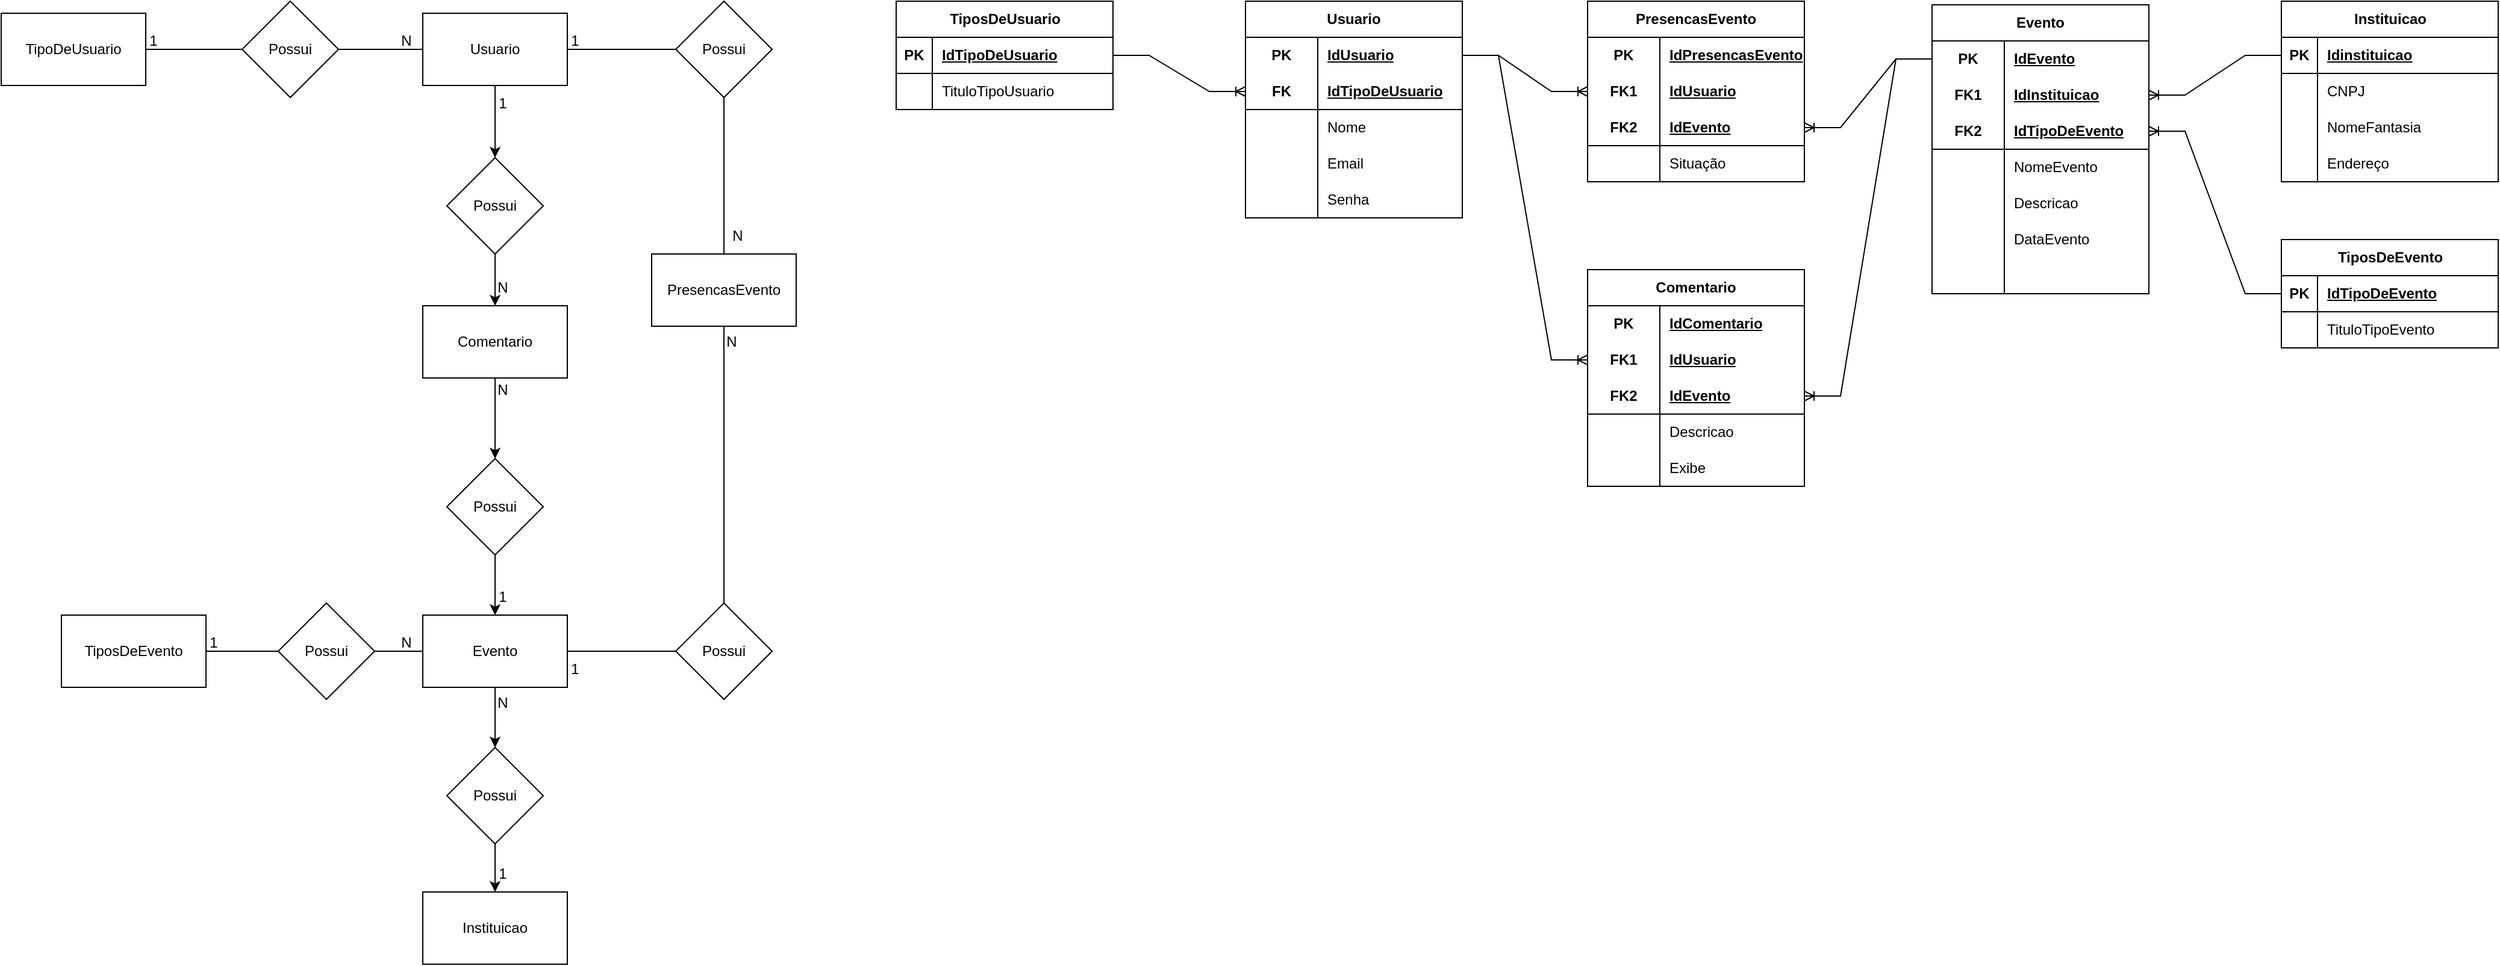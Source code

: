 <mxfile version="21.6.7" type="device">
  <diagram name="Página-1" id="HrrB1RbHPzzQ1DZtneaY">
    <mxGraphModel dx="1480" dy="820" grid="1" gridSize="10" guides="1" tooltips="1" connect="1" arrows="1" fold="1" page="1" pageScale="1" pageWidth="827" pageHeight="1169" math="0" shadow="0">
      <root>
        <mxCell id="0" />
        <mxCell id="1" parent="0" />
        <mxCell id="1F1wD3KnMQz79_No5R6l-15" style="edgeStyle=orthogonalEdgeStyle;rounded=0;orthogonalLoop=1;jettySize=auto;html=1;exitX=1;exitY=0.5;exitDx=0;exitDy=0;entryX=0;entryY=0.5;entryDx=0;entryDy=0;endArrow=none;endFill=0;" parent="1" source="1F1wD3KnMQz79_No5R6l-1" target="1F1wD3KnMQz79_No5R6l-14" edge="1">
          <mxGeometry relative="1" as="geometry" />
        </mxCell>
        <mxCell id="1F1wD3KnMQz79_No5R6l-36" style="edgeStyle=orthogonalEdgeStyle;rounded=0;orthogonalLoop=1;jettySize=auto;html=1;exitX=0.5;exitY=1;exitDx=0;exitDy=0;entryX=0.5;entryY=0;entryDx=0;entryDy=0;" parent="1" source="1F1wD3KnMQz79_No5R6l-1" target="1F1wD3KnMQz79_No5R6l-30" edge="1">
          <mxGeometry relative="1" as="geometry" />
        </mxCell>
        <mxCell id="1F1wD3KnMQz79_No5R6l-1" value="Usuario" style="rounded=0;whiteSpace=wrap;html=1;" parent="1" vertex="1">
          <mxGeometry x="434" y="40" width="120" height="60" as="geometry" />
        </mxCell>
        <mxCell id="1F1wD3KnMQz79_No5R6l-26" style="edgeStyle=orthogonalEdgeStyle;rounded=0;orthogonalLoop=1;jettySize=auto;html=1;exitX=0;exitY=0.5;exitDx=0;exitDy=0;entryX=1;entryY=0.5;entryDx=0;entryDy=0;endArrow=none;endFill=0;" parent="1" source="1F1wD3KnMQz79_No5R6l-2" target="1F1wD3KnMQz79_No5R6l-25" edge="1">
          <mxGeometry relative="1" as="geometry" />
        </mxCell>
        <mxCell id="1F1wD3KnMQz79_No5R6l-42" style="edgeStyle=orthogonalEdgeStyle;rounded=0;orthogonalLoop=1;jettySize=auto;html=1;exitX=0.5;exitY=1;exitDx=0;exitDy=0;entryX=0.5;entryY=0;entryDx=0;entryDy=0;" parent="1" source="1F1wD3KnMQz79_No5R6l-2" target="1F1wD3KnMQz79_No5R6l-41" edge="1">
          <mxGeometry relative="1" as="geometry" />
        </mxCell>
        <mxCell id="1F1wD3KnMQz79_No5R6l-2" value="Evento" style="rounded=0;whiteSpace=wrap;html=1;" parent="1" vertex="1">
          <mxGeometry x="434" y="540" width="120" height="60" as="geometry" />
        </mxCell>
        <mxCell id="1F1wD3KnMQz79_No5R6l-12" style="edgeStyle=orthogonalEdgeStyle;rounded=0;orthogonalLoop=1;jettySize=auto;html=1;exitX=1;exitY=0.5;exitDx=0;exitDy=0;entryX=0;entryY=0.5;entryDx=0;entryDy=0;endArrow=none;endFill=0;" parent="1" source="1F1wD3KnMQz79_No5R6l-3" target="1F1wD3KnMQz79_No5R6l-9" edge="1">
          <mxGeometry relative="1" as="geometry" />
        </mxCell>
        <mxCell id="1F1wD3KnMQz79_No5R6l-3" value="TipoDeUsuario" style="rounded=0;whiteSpace=wrap;html=1;" parent="1" vertex="1">
          <mxGeometry x="84" y="40" width="120" height="60" as="geometry" />
        </mxCell>
        <mxCell id="1F1wD3KnMQz79_No5R6l-4" value="TiposDeEvento" style="rounded=0;whiteSpace=wrap;html=1;" parent="1" vertex="1">
          <mxGeometry x="134" y="540" width="120" height="60" as="geometry" />
        </mxCell>
        <mxCell id="1F1wD3KnMQz79_No5R6l-20" style="edgeStyle=orthogonalEdgeStyle;rounded=0;orthogonalLoop=1;jettySize=auto;html=1;exitX=0.5;exitY=1;exitDx=0;exitDy=0;entryX=0.5;entryY=0;entryDx=0;entryDy=0;endArrow=none;endFill=0;" parent="1" source="1F1wD3KnMQz79_No5R6l-5" target="1F1wD3KnMQz79_No5R6l-19" edge="1">
          <mxGeometry relative="1" as="geometry" />
        </mxCell>
        <mxCell id="1F1wD3KnMQz79_No5R6l-5" value="PresencasEvento" style="rounded=0;whiteSpace=wrap;html=1;" parent="1" vertex="1">
          <mxGeometry x="624" y="240" width="120" height="60" as="geometry" />
        </mxCell>
        <mxCell id="1F1wD3KnMQz79_No5R6l-32" style="edgeStyle=orthogonalEdgeStyle;rounded=0;orthogonalLoop=1;jettySize=auto;html=1;exitX=0.5;exitY=1;exitDx=0;exitDy=0;entryX=0.5;entryY=0;entryDx=0;entryDy=0;" parent="1" source="1F1wD3KnMQz79_No5R6l-6" target="1F1wD3KnMQz79_No5R6l-31" edge="1">
          <mxGeometry relative="1" as="geometry" />
        </mxCell>
        <mxCell id="1F1wD3KnMQz79_No5R6l-6" value="Comentario" style="rounded=0;whiteSpace=wrap;html=1;" parent="1" vertex="1">
          <mxGeometry x="434" y="283" width="120" height="60" as="geometry" />
        </mxCell>
        <mxCell id="1F1wD3KnMQz79_No5R6l-8" value="Instituicao" style="rounded=0;whiteSpace=wrap;html=1;" parent="1" vertex="1">
          <mxGeometry x="434" y="770" width="120" height="60" as="geometry" />
        </mxCell>
        <mxCell id="1F1wD3KnMQz79_No5R6l-13" style="edgeStyle=orthogonalEdgeStyle;rounded=0;orthogonalLoop=1;jettySize=auto;html=1;exitX=1;exitY=0.5;exitDx=0;exitDy=0;entryX=0;entryY=0.5;entryDx=0;entryDy=0;endArrow=none;endFill=0;" parent="1" source="1F1wD3KnMQz79_No5R6l-9" target="1F1wD3KnMQz79_No5R6l-1" edge="1">
          <mxGeometry relative="1" as="geometry" />
        </mxCell>
        <mxCell id="1F1wD3KnMQz79_No5R6l-9" value="Possui" style="rhombus;whiteSpace=wrap;html=1;" parent="1" vertex="1">
          <mxGeometry x="284" y="30" width="80" height="80" as="geometry" />
        </mxCell>
        <mxCell id="1F1wD3KnMQz79_No5R6l-18" style="edgeStyle=orthogonalEdgeStyle;rounded=0;orthogonalLoop=1;jettySize=auto;html=1;exitX=0.5;exitY=1;exitDx=0;exitDy=0;entryX=0.5;entryY=0;entryDx=0;entryDy=0;endArrow=none;endFill=0;" parent="1" source="1F1wD3KnMQz79_No5R6l-14" target="1F1wD3KnMQz79_No5R6l-5" edge="1">
          <mxGeometry relative="1" as="geometry" />
        </mxCell>
        <mxCell id="1F1wD3KnMQz79_No5R6l-14" value="Possui" style="rhombus;whiteSpace=wrap;html=1;" parent="1" vertex="1">
          <mxGeometry x="644" y="30" width="80" height="80" as="geometry" />
        </mxCell>
        <mxCell id="1F1wD3KnMQz79_No5R6l-21" style="edgeStyle=orthogonalEdgeStyle;rounded=0;orthogonalLoop=1;jettySize=auto;html=1;exitX=0;exitY=0.5;exitDx=0;exitDy=0;entryX=1;entryY=0.5;entryDx=0;entryDy=0;endArrow=none;endFill=0;" parent="1" source="1F1wD3KnMQz79_No5R6l-19" target="1F1wD3KnMQz79_No5R6l-2" edge="1">
          <mxGeometry relative="1" as="geometry" />
        </mxCell>
        <mxCell id="1F1wD3KnMQz79_No5R6l-19" value="Possui" style="rhombus;whiteSpace=wrap;html=1;" parent="1" vertex="1">
          <mxGeometry x="644" y="530" width="80" height="80" as="geometry" />
        </mxCell>
        <mxCell id="1F1wD3KnMQz79_No5R6l-27" style="edgeStyle=orthogonalEdgeStyle;rounded=0;orthogonalLoop=1;jettySize=auto;html=1;exitX=0;exitY=0.5;exitDx=0;exitDy=0;entryX=1;entryY=0.5;entryDx=0;entryDy=0;endArrow=none;endFill=0;" parent="1" source="1F1wD3KnMQz79_No5R6l-25" target="1F1wD3KnMQz79_No5R6l-4" edge="1">
          <mxGeometry relative="1" as="geometry" />
        </mxCell>
        <mxCell id="1F1wD3KnMQz79_No5R6l-25" value="Possui" style="rhombus;whiteSpace=wrap;html=1;" parent="1" vertex="1">
          <mxGeometry x="314" y="530" width="80" height="80" as="geometry" />
        </mxCell>
        <mxCell id="1F1wD3KnMQz79_No5R6l-34" style="edgeStyle=orthogonalEdgeStyle;rounded=0;orthogonalLoop=1;jettySize=auto;html=1;exitX=0.5;exitY=1;exitDx=0;exitDy=0;entryX=0.5;entryY=0;entryDx=0;entryDy=0;" parent="1" source="1F1wD3KnMQz79_No5R6l-30" target="1F1wD3KnMQz79_No5R6l-6" edge="1">
          <mxGeometry relative="1" as="geometry" />
        </mxCell>
        <mxCell id="1F1wD3KnMQz79_No5R6l-30" value="Possui" style="rhombus;whiteSpace=wrap;html=1;" parent="1" vertex="1">
          <mxGeometry x="454" y="160" width="80" height="80" as="geometry" />
        </mxCell>
        <mxCell id="1F1wD3KnMQz79_No5R6l-33" style="edgeStyle=orthogonalEdgeStyle;rounded=0;orthogonalLoop=1;jettySize=auto;html=1;exitX=0.5;exitY=1;exitDx=0;exitDy=0;entryX=0.5;entryY=0;entryDx=0;entryDy=0;" parent="1" source="1F1wD3KnMQz79_No5R6l-31" target="1F1wD3KnMQz79_No5R6l-2" edge="1">
          <mxGeometry relative="1" as="geometry" />
        </mxCell>
        <mxCell id="1F1wD3KnMQz79_No5R6l-31" value="Possui" style="rhombus;whiteSpace=wrap;html=1;" parent="1" vertex="1">
          <mxGeometry x="454" y="410" width="80" height="80" as="geometry" />
        </mxCell>
        <mxCell id="1F1wD3KnMQz79_No5R6l-37" value="N" style="text;html=1;align=center;verticalAlign=middle;resizable=0;points=[];autosize=1;strokeColor=none;fillColor=none;" parent="1" vertex="1">
          <mxGeometry x="405" y="48" width="30" height="30" as="geometry" />
        </mxCell>
        <mxCell id="1F1wD3KnMQz79_No5R6l-38" value="1" style="text;html=1;align=center;verticalAlign=middle;resizable=0;points=[];autosize=1;strokeColor=none;fillColor=none;" parent="1" vertex="1">
          <mxGeometry x="195" y="48" width="30" height="30" as="geometry" />
        </mxCell>
        <mxCell id="1F1wD3KnMQz79_No5R6l-39" value="1" style="text;html=1;align=center;verticalAlign=middle;resizable=0;points=[];autosize=1;strokeColor=none;fillColor=none;" parent="1" vertex="1">
          <mxGeometry x="545" y="48" width="30" height="30" as="geometry" />
        </mxCell>
        <mxCell id="1F1wD3KnMQz79_No5R6l-40" value="N" style="text;html=1;align=center;verticalAlign=middle;resizable=0;points=[];autosize=1;strokeColor=none;fillColor=none;" parent="1" vertex="1">
          <mxGeometry x="680" y="210" width="30" height="30" as="geometry" />
        </mxCell>
        <mxCell id="1F1wD3KnMQz79_No5R6l-43" style="edgeStyle=orthogonalEdgeStyle;rounded=0;orthogonalLoop=1;jettySize=auto;html=1;exitX=0.5;exitY=1;exitDx=0;exitDy=0;entryX=0.5;entryY=0;entryDx=0;entryDy=0;" parent="1" source="1F1wD3KnMQz79_No5R6l-41" target="1F1wD3KnMQz79_No5R6l-8" edge="1">
          <mxGeometry relative="1" as="geometry" />
        </mxCell>
        <mxCell id="1F1wD3KnMQz79_No5R6l-41" value="Possui" style="rhombus;whiteSpace=wrap;html=1;" parent="1" vertex="1">
          <mxGeometry x="454" y="650" width="80" height="80" as="geometry" />
        </mxCell>
        <mxCell id="1F1wD3KnMQz79_No5R6l-45" value="1" style="text;html=1;align=center;verticalAlign=middle;resizable=0;points=[];autosize=1;strokeColor=none;fillColor=none;" parent="1" vertex="1">
          <mxGeometry x="545" y="570" width="30" height="30" as="geometry" />
        </mxCell>
        <mxCell id="1F1wD3KnMQz79_No5R6l-46" value="N" style="text;html=1;align=center;verticalAlign=middle;resizable=0;points=[];autosize=1;strokeColor=none;fillColor=none;" parent="1" vertex="1">
          <mxGeometry x="675" y="298" width="30" height="30" as="geometry" />
        </mxCell>
        <mxCell id="1F1wD3KnMQz79_No5R6l-47" value="1" style="text;html=1;align=center;verticalAlign=middle;resizable=0;points=[];autosize=1;strokeColor=none;fillColor=none;" parent="1" vertex="1">
          <mxGeometry x="485" y="100" width="30" height="30" as="geometry" />
        </mxCell>
        <mxCell id="1F1wD3KnMQz79_No5R6l-48" value="N" style="text;html=1;align=center;verticalAlign=middle;resizable=0;points=[];autosize=1;strokeColor=none;fillColor=none;" parent="1" vertex="1">
          <mxGeometry x="485" y="253" width="30" height="30" as="geometry" />
        </mxCell>
        <mxCell id="1F1wD3KnMQz79_No5R6l-49" value="N" style="text;html=1;align=center;verticalAlign=middle;resizable=0;points=[];autosize=1;strokeColor=none;fillColor=none;" parent="1" vertex="1">
          <mxGeometry x="485" y="338" width="30" height="30" as="geometry" />
        </mxCell>
        <mxCell id="1F1wD3KnMQz79_No5R6l-50" value="1" style="text;html=1;align=center;verticalAlign=middle;resizable=0;points=[];autosize=1;strokeColor=none;fillColor=none;" parent="1" vertex="1">
          <mxGeometry x="485" y="510" width="30" height="30" as="geometry" />
        </mxCell>
        <mxCell id="1F1wD3KnMQz79_No5R6l-51" value="N" style="text;html=1;align=center;verticalAlign=middle;resizable=0;points=[];autosize=1;strokeColor=none;fillColor=none;" parent="1" vertex="1">
          <mxGeometry x="405" y="548" width="30" height="30" as="geometry" />
        </mxCell>
        <mxCell id="1F1wD3KnMQz79_No5R6l-52" value="1" style="text;html=1;align=center;verticalAlign=middle;resizable=0;points=[];autosize=1;strokeColor=none;fillColor=none;" parent="1" vertex="1">
          <mxGeometry x="245" y="548" width="30" height="30" as="geometry" />
        </mxCell>
        <mxCell id="1F1wD3KnMQz79_No5R6l-53" value="N" style="text;html=1;align=center;verticalAlign=middle;resizable=0;points=[];autosize=1;strokeColor=none;fillColor=none;" parent="1" vertex="1">
          <mxGeometry x="485" y="598" width="30" height="30" as="geometry" />
        </mxCell>
        <mxCell id="1F1wD3KnMQz79_No5R6l-54" value="1" style="text;html=1;align=center;verticalAlign=middle;resizable=0;points=[];autosize=1;strokeColor=none;fillColor=none;" parent="1" vertex="1">
          <mxGeometry x="485" y="740" width="30" height="30" as="geometry" />
        </mxCell>
        <mxCell id="1F1wD3KnMQz79_No5R6l-55" value="TiposDeUsuario" style="shape=table;startSize=30;container=1;collapsible=1;childLayout=tableLayout;fixedRows=1;rowLines=0;fontStyle=1;align=center;resizeLast=1;html=1;" parent="1" vertex="1">
          <mxGeometry x="827" y="30" width="180" height="90" as="geometry">
            <mxRectangle x="900" y="40" width="130" height="30" as="alternateBounds" />
          </mxGeometry>
        </mxCell>
        <mxCell id="1F1wD3KnMQz79_No5R6l-56" value="" style="shape=tableRow;horizontal=0;startSize=0;swimlaneHead=0;swimlaneBody=0;fillColor=none;collapsible=0;dropTarget=0;points=[[0,0.5],[1,0.5]];portConstraint=eastwest;top=0;left=0;right=0;bottom=1;" parent="1F1wD3KnMQz79_No5R6l-55" vertex="1">
          <mxGeometry y="30" width="180" height="30" as="geometry" />
        </mxCell>
        <mxCell id="1F1wD3KnMQz79_No5R6l-57" value="PK" style="shape=partialRectangle;connectable=0;fillColor=none;top=0;left=0;bottom=0;right=0;fontStyle=1;overflow=hidden;whiteSpace=wrap;html=1;" parent="1F1wD3KnMQz79_No5R6l-56" vertex="1">
          <mxGeometry width="30" height="30" as="geometry">
            <mxRectangle width="30" height="30" as="alternateBounds" />
          </mxGeometry>
        </mxCell>
        <mxCell id="1F1wD3KnMQz79_No5R6l-58" value="IdTipoDeUsuario" style="shape=partialRectangle;connectable=0;fillColor=none;top=0;left=0;bottom=0;right=0;align=left;spacingLeft=6;fontStyle=5;overflow=hidden;whiteSpace=wrap;html=1;" parent="1F1wD3KnMQz79_No5R6l-56" vertex="1">
          <mxGeometry x="30" width="150" height="30" as="geometry">
            <mxRectangle width="150" height="30" as="alternateBounds" />
          </mxGeometry>
        </mxCell>
        <mxCell id="1F1wD3KnMQz79_No5R6l-59" value="" style="shape=tableRow;horizontal=0;startSize=0;swimlaneHead=0;swimlaneBody=0;fillColor=none;collapsible=0;dropTarget=0;points=[[0,0.5],[1,0.5]];portConstraint=eastwest;top=0;left=0;right=0;bottom=0;" parent="1F1wD3KnMQz79_No5R6l-55" vertex="1">
          <mxGeometry y="60" width="180" height="30" as="geometry" />
        </mxCell>
        <mxCell id="1F1wD3KnMQz79_No5R6l-60" value="" style="shape=partialRectangle;connectable=0;fillColor=none;top=0;left=0;bottom=0;right=0;editable=1;overflow=hidden;whiteSpace=wrap;html=1;" parent="1F1wD3KnMQz79_No5R6l-59" vertex="1">
          <mxGeometry width="30" height="30" as="geometry">
            <mxRectangle width="30" height="30" as="alternateBounds" />
          </mxGeometry>
        </mxCell>
        <mxCell id="1F1wD3KnMQz79_No5R6l-61" value="TituloTipoUsuario" style="shape=partialRectangle;connectable=0;fillColor=none;top=0;left=0;bottom=0;right=0;align=left;spacingLeft=6;overflow=hidden;whiteSpace=wrap;html=1;" parent="1F1wD3KnMQz79_No5R6l-59" vertex="1">
          <mxGeometry x="30" width="150" height="30" as="geometry">
            <mxRectangle width="150" height="30" as="alternateBounds" />
          </mxGeometry>
        </mxCell>
        <mxCell id="1F1wD3KnMQz79_No5R6l-68" value="TiposDeEvento" style="shape=table;startSize=30;container=1;collapsible=1;childLayout=tableLayout;fixedRows=1;rowLines=0;fontStyle=1;align=center;resizeLast=1;html=1;" parent="1" vertex="1">
          <mxGeometry x="1977" y="228" width="180" height="90" as="geometry" />
        </mxCell>
        <mxCell id="1F1wD3KnMQz79_No5R6l-69" value="" style="shape=tableRow;horizontal=0;startSize=0;swimlaneHead=0;swimlaneBody=0;fillColor=none;collapsible=0;dropTarget=0;points=[[0,0.5],[1,0.5]];portConstraint=eastwest;top=0;left=0;right=0;bottom=1;" parent="1F1wD3KnMQz79_No5R6l-68" vertex="1">
          <mxGeometry y="30" width="180" height="30" as="geometry" />
        </mxCell>
        <mxCell id="1F1wD3KnMQz79_No5R6l-70" value="PK" style="shape=partialRectangle;connectable=0;fillColor=none;top=0;left=0;bottom=0;right=0;fontStyle=1;overflow=hidden;whiteSpace=wrap;html=1;" parent="1F1wD3KnMQz79_No5R6l-69" vertex="1">
          <mxGeometry width="30" height="30" as="geometry">
            <mxRectangle width="30" height="30" as="alternateBounds" />
          </mxGeometry>
        </mxCell>
        <mxCell id="1F1wD3KnMQz79_No5R6l-71" value="IdTipoDeEvento" style="shape=partialRectangle;connectable=0;fillColor=none;top=0;left=0;bottom=0;right=0;align=left;spacingLeft=6;fontStyle=5;overflow=hidden;whiteSpace=wrap;html=1;" parent="1F1wD3KnMQz79_No5R6l-69" vertex="1">
          <mxGeometry x="30" width="150" height="30" as="geometry">
            <mxRectangle width="150" height="30" as="alternateBounds" />
          </mxGeometry>
        </mxCell>
        <mxCell id="1F1wD3KnMQz79_No5R6l-72" value="" style="shape=tableRow;horizontal=0;startSize=0;swimlaneHead=0;swimlaneBody=0;fillColor=none;collapsible=0;dropTarget=0;points=[[0,0.5],[1,0.5]];portConstraint=eastwest;top=0;left=0;right=0;bottom=0;" parent="1F1wD3KnMQz79_No5R6l-68" vertex="1">
          <mxGeometry y="60" width="180" height="30" as="geometry" />
        </mxCell>
        <mxCell id="1F1wD3KnMQz79_No5R6l-73" value="" style="shape=partialRectangle;connectable=0;fillColor=none;top=0;left=0;bottom=0;right=0;editable=1;overflow=hidden;whiteSpace=wrap;html=1;" parent="1F1wD3KnMQz79_No5R6l-72" vertex="1">
          <mxGeometry width="30" height="30" as="geometry">
            <mxRectangle width="30" height="30" as="alternateBounds" />
          </mxGeometry>
        </mxCell>
        <mxCell id="1F1wD3KnMQz79_No5R6l-74" value="TituloTipoEvento" style="shape=partialRectangle;connectable=0;fillColor=none;top=0;left=0;bottom=0;right=0;align=left;spacingLeft=6;overflow=hidden;whiteSpace=wrap;html=1;" parent="1F1wD3KnMQz79_No5R6l-72" vertex="1">
          <mxGeometry x="30" width="150" height="30" as="geometry">
            <mxRectangle width="150" height="30" as="alternateBounds" />
          </mxGeometry>
        </mxCell>
        <mxCell id="1F1wD3KnMQz79_No5R6l-82" value="Instituicao" style="shape=table;startSize=30;container=1;collapsible=1;childLayout=tableLayout;fixedRows=1;rowLines=0;fontStyle=1;align=center;resizeLast=1;html=1;" parent="1" vertex="1">
          <mxGeometry x="1977" y="30" width="180" height="150" as="geometry">
            <mxRectangle x="900" y="320" width="100" height="30" as="alternateBounds" />
          </mxGeometry>
        </mxCell>
        <mxCell id="1F1wD3KnMQz79_No5R6l-83" value="" style="shape=tableRow;horizontal=0;startSize=0;swimlaneHead=0;swimlaneBody=0;fillColor=none;collapsible=0;dropTarget=0;points=[[0,0.5],[1,0.5]];portConstraint=eastwest;top=0;left=0;right=0;bottom=1;" parent="1F1wD3KnMQz79_No5R6l-82" vertex="1">
          <mxGeometry y="30" width="180" height="30" as="geometry" />
        </mxCell>
        <mxCell id="1F1wD3KnMQz79_No5R6l-84" value="PK" style="shape=partialRectangle;connectable=0;fillColor=none;top=0;left=0;bottom=0;right=0;fontStyle=1;overflow=hidden;whiteSpace=wrap;html=1;" parent="1F1wD3KnMQz79_No5R6l-83" vertex="1">
          <mxGeometry width="30" height="30" as="geometry">
            <mxRectangle width="30" height="30" as="alternateBounds" />
          </mxGeometry>
        </mxCell>
        <mxCell id="1F1wD3KnMQz79_No5R6l-85" value="Idinstituicao" style="shape=partialRectangle;connectable=0;fillColor=none;top=0;left=0;bottom=0;right=0;align=left;spacingLeft=6;fontStyle=5;overflow=hidden;whiteSpace=wrap;html=1;" parent="1F1wD3KnMQz79_No5R6l-83" vertex="1">
          <mxGeometry x="30" width="150" height="30" as="geometry">
            <mxRectangle width="150" height="30" as="alternateBounds" />
          </mxGeometry>
        </mxCell>
        <mxCell id="1F1wD3KnMQz79_No5R6l-86" value="" style="shape=tableRow;horizontal=0;startSize=0;swimlaneHead=0;swimlaneBody=0;fillColor=none;collapsible=0;dropTarget=0;points=[[0,0.5],[1,0.5]];portConstraint=eastwest;top=0;left=0;right=0;bottom=0;" parent="1F1wD3KnMQz79_No5R6l-82" vertex="1">
          <mxGeometry y="60" width="180" height="30" as="geometry" />
        </mxCell>
        <mxCell id="1F1wD3KnMQz79_No5R6l-87" value="" style="shape=partialRectangle;connectable=0;fillColor=none;top=0;left=0;bottom=0;right=0;editable=1;overflow=hidden;whiteSpace=wrap;html=1;" parent="1F1wD3KnMQz79_No5R6l-86" vertex="1">
          <mxGeometry width="30" height="30" as="geometry">
            <mxRectangle width="30" height="30" as="alternateBounds" />
          </mxGeometry>
        </mxCell>
        <mxCell id="1F1wD3KnMQz79_No5R6l-88" value="CNPJ" style="shape=partialRectangle;connectable=0;fillColor=none;top=0;left=0;bottom=0;right=0;align=left;spacingLeft=6;overflow=hidden;whiteSpace=wrap;html=1;" parent="1F1wD3KnMQz79_No5R6l-86" vertex="1">
          <mxGeometry x="30" width="150" height="30" as="geometry">
            <mxRectangle width="150" height="30" as="alternateBounds" />
          </mxGeometry>
        </mxCell>
        <mxCell id="1F1wD3KnMQz79_No5R6l-95" style="shape=tableRow;horizontal=0;startSize=0;swimlaneHead=0;swimlaneBody=0;fillColor=none;collapsible=0;dropTarget=0;points=[[0,0.5],[1,0.5]];portConstraint=eastwest;top=0;left=0;right=0;bottom=0;" parent="1F1wD3KnMQz79_No5R6l-82" vertex="1">
          <mxGeometry y="90" width="180" height="30" as="geometry" />
        </mxCell>
        <mxCell id="1F1wD3KnMQz79_No5R6l-96" style="shape=partialRectangle;connectable=0;fillColor=none;top=0;left=0;bottom=0;right=0;editable=1;overflow=hidden;whiteSpace=wrap;html=1;" parent="1F1wD3KnMQz79_No5R6l-95" vertex="1">
          <mxGeometry width="30" height="30" as="geometry">
            <mxRectangle width="30" height="30" as="alternateBounds" />
          </mxGeometry>
        </mxCell>
        <mxCell id="1F1wD3KnMQz79_No5R6l-97" value="NomeFantasia" style="shape=partialRectangle;connectable=0;fillColor=none;top=0;left=0;bottom=0;right=0;align=left;spacingLeft=6;overflow=hidden;whiteSpace=wrap;html=1;" parent="1F1wD3KnMQz79_No5R6l-95" vertex="1">
          <mxGeometry x="30" width="150" height="30" as="geometry">
            <mxRectangle width="150" height="30" as="alternateBounds" />
          </mxGeometry>
        </mxCell>
        <mxCell id="1F1wD3KnMQz79_No5R6l-92" style="shape=tableRow;horizontal=0;startSize=0;swimlaneHead=0;swimlaneBody=0;fillColor=none;collapsible=0;dropTarget=0;points=[[0,0.5],[1,0.5]];portConstraint=eastwest;top=0;left=0;right=0;bottom=0;" parent="1F1wD3KnMQz79_No5R6l-82" vertex="1">
          <mxGeometry y="120" width="180" height="30" as="geometry" />
        </mxCell>
        <mxCell id="1F1wD3KnMQz79_No5R6l-93" style="shape=partialRectangle;connectable=0;fillColor=none;top=0;left=0;bottom=0;right=0;editable=1;overflow=hidden;whiteSpace=wrap;html=1;" parent="1F1wD3KnMQz79_No5R6l-92" vertex="1">
          <mxGeometry width="30" height="30" as="geometry">
            <mxRectangle width="30" height="30" as="alternateBounds" />
          </mxGeometry>
        </mxCell>
        <mxCell id="1F1wD3KnMQz79_No5R6l-94" value="Endereço" style="shape=partialRectangle;connectable=0;fillColor=none;top=0;left=0;bottom=0;right=0;align=left;spacingLeft=6;overflow=hidden;whiteSpace=wrap;html=1;" parent="1F1wD3KnMQz79_No5R6l-92" vertex="1">
          <mxGeometry x="30" width="150" height="30" as="geometry">
            <mxRectangle width="150" height="30" as="alternateBounds" />
          </mxGeometry>
        </mxCell>
        <mxCell id="1F1wD3KnMQz79_No5R6l-98" value="Usuario" style="shape=table;startSize=30;container=1;collapsible=1;childLayout=tableLayout;fixedRows=1;rowLines=0;fontStyle=1;align=center;resizeLast=1;html=1;whiteSpace=wrap;" parent="1" vertex="1">
          <mxGeometry x="1117" y="30" width="180" height="180" as="geometry">
            <mxRectangle x="1200" y="40" width="90" height="30" as="alternateBounds" />
          </mxGeometry>
        </mxCell>
        <mxCell id="1F1wD3KnMQz79_No5R6l-99" value="" style="shape=tableRow;horizontal=0;startSize=0;swimlaneHead=0;swimlaneBody=0;fillColor=none;collapsible=0;dropTarget=0;points=[[0,0.5],[1,0.5]];portConstraint=eastwest;top=0;left=0;right=0;bottom=0;html=1;" parent="1F1wD3KnMQz79_No5R6l-98" vertex="1">
          <mxGeometry y="30" width="180" height="30" as="geometry" />
        </mxCell>
        <mxCell id="1F1wD3KnMQz79_No5R6l-100" value="PK" style="shape=partialRectangle;connectable=0;fillColor=none;top=0;left=0;bottom=0;right=0;fontStyle=1;overflow=hidden;html=1;whiteSpace=wrap;" parent="1F1wD3KnMQz79_No5R6l-99" vertex="1">
          <mxGeometry width="60" height="30" as="geometry">
            <mxRectangle width="60" height="30" as="alternateBounds" />
          </mxGeometry>
        </mxCell>
        <mxCell id="1F1wD3KnMQz79_No5R6l-101" value="IdUsuario" style="shape=partialRectangle;connectable=0;fillColor=none;top=0;left=0;bottom=0;right=0;align=left;spacingLeft=6;fontStyle=5;overflow=hidden;html=1;whiteSpace=wrap;" parent="1F1wD3KnMQz79_No5R6l-99" vertex="1">
          <mxGeometry x="60" width="120" height="30" as="geometry">
            <mxRectangle width="120" height="30" as="alternateBounds" />
          </mxGeometry>
        </mxCell>
        <mxCell id="1F1wD3KnMQz79_No5R6l-102" value="" style="shape=tableRow;horizontal=0;startSize=0;swimlaneHead=0;swimlaneBody=0;fillColor=none;collapsible=0;dropTarget=0;points=[[0,0.5],[1,0.5]];portConstraint=eastwest;top=0;left=0;right=0;bottom=1;html=1;" parent="1F1wD3KnMQz79_No5R6l-98" vertex="1">
          <mxGeometry y="60" width="180" height="30" as="geometry" />
        </mxCell>
        <mxCell id="1F1wD3KnMQz79_No5R6l-103" value="FK" style="shape=partialRectangle;connectable=0;fillColor=none;top=0;left=0;bottom=0;right=0;fontStyle=1;overflow=hidden;html=1;whiteSpace=wrap;" parent="1F1wD3KnMQz79_No5R6l-102" vertex="1">
          <mxGeometry width="60" height="30" as="geometry">
            <mxRectangle width="60" height="30" as="alternateBounds" />
          </mxGeometry>
        </mxCell>
        <mxCell id="1F1wD3KnMQz79_No5R6l-104" value="IdTipoDeUsuario" style="shape=partialRectangle;connectable=0;fillColor=none;top=0;left=0;bottom=0;right=0;align=left;spacingLeft=6;fontStyle=5;overflow=hidden;html=1;whiteSpace=wrap;" parent="1F1wD3KnMQz79_No5R6l-102" vertex="1">
          <mxGeometry x="60" width="120" height="30" as="geometry">
            <mxRectangle width="120" height="30" as="alternateBounds" />
          </mxGeometry>
        </mxCell>
        <mxCell id="1F1wD3KnMQz79_No5R6l-105" value="" style="shape=tableRow;horizontal=0;startSize=0;swimlaneHead=0;swimlaneBody=0;fillColor=none;collapsible=0;dropTarget=0;points=[[0,0.5],[1,0.5]];portConstraint=eastwest;top=0;left=0;right=0;bottom=0;html=1;" parent="1F1wD3KnMQz79_No5R6l-98" vertex="1">
          <mxGeometry y="90" width="180" height="30" as="geometry" />
        </mxCell>
        <mxCell id="1F1wD3KnMQz79_No5R6l-106" value="" style="shape=partialRectangle;connectable=0;fillColor=none;top=0;left=0;bottom=0;right=0;editable=1;overflow=hidden;html=1;whiteSpace=wrap;" parent="1F1wD3KnMQz79_No5R6l-105" vertex="1">
          <mxGeometry width="60" height="30" as="geometry">
            <mxRectangle width="60" height="30" as="alternateBounds" />
          </mxGeometry>
        </mxCell>
        <mxCell id="1F1wD3KnMQz79_No5R6l-107" value="Nome" style="shape=partialRectangle;connectable=0;fillColor=none;top=0;left=0;bottom=0;right=0;align=left;spacingLeft=6;overflow=hidden;html=1;whiteSpace=wrap;" parent="1F1wD3KnMQz79_No5R6l-105" vertex="1">
          <mxGeometry x="60" width="120" height="30" as="geometry">
            <mxRectangle width="120" height="30" as="alternateBounds" />
          </mxGeometry>
        </mxCell>
        <mxCell id="1F1wD3KnMQz79_No5R6l-108" value="" style="shape=tableRow;horizontal=0;startSize=0;swimlaneHead=0;swimlaneBody=0;fillColor=none;collapsible=0;dropTarget=0;points=[[0,0.5],[1,0.5]];portConstraint=eastwest;top=0;left=0;right=0;bottom=0;html=1;" parent="1F1wD3KnMQz79_No5R6l-98" vertex="1">
          <mxGeometry y="120" width="180" height="30" as="geometry" />
        </mxCell>
        <mxCell id="1F1wD3KnMQz79_No5R6l-109" value="" style="shape=partialRectangle;connectable=0;fillColor=none;top=0;left=0;bottom=0;right=0;editable=1;overflow=hidden;html=1;whiteSpace=wrap;" parent="1F1wD3KnMQz79_No5R6l-108" vertex="1">
          <mxGeometry width="60" height="30" as="geometry">
            <mxRectangle width="60" height="30" as="alternateBounds" />
          </mxGeometry>
        </mxCell>
        <mxCell id="1F1wD3KnMQz79_No5R6l-110" value="Email" style="shape=partialRectangle;connectable=0;fillColor=none;top=0;left=0;bottom=0;right=0;align=left;spacingLeft=6;overflow=hidden;html=1;whiteSpace=wrap;" parent="1F1wD3KnMQz79_No5R6l-108" vertex="1">
          <mxGeometry x="60" width="120" height="30" as="geometry">
            <mxRectangle width="120" height="30" as="alternateBounds" />
          </mxGeometry>
        </mxCell>
        <mxCell id="1F1wD3KnMQz79_No5R6l-111" style="shape=tableRow;horizontal=0;startSize=0;swimlaneHead=0;swimlaneBody=0;fillColor=none;collapsible=0;dropTarget=0;points=[[0,0.5],[1,0.5]];portConstraint=eastwest;top=0;left=0;right=0;bottom=0;html=1;" parent="1F1wD3KnMQz79_No5R6l-98" vertex="1">
          <mxGeometry y="150" width="180" height="30" as="geometry" />
        </mxCell>
        <mxCell id="1F1wD3KnMQz79_No5R6l-112" style="shape=partialRectangle;connectable=0;fillColor=none;top=0;left=0;bottom=0;right=0;editable=1;overflow=hidden;html=1;whiteSpace=wrap;" parent="1F1wD3KnMQz79_No5R6l-111" vertex="1">
          <mxGeometry width="60" height="30" as="geometry">
            <mxRectangle width="60" height="30" as="alternateBounds" />
          </mxGeometry>
        </mxCell>
        <mxCell id="1F1wD3KnMQz79_No5R6l-113" value="Senha" style="shape=partialRectangle;connectable=0;fillColor=none;top=0;left=0;bottom=0;right=0;align=left;spacingLeft=6;overflow=hidden;html=1;whiteSpace=wrap;" parent="1F1wD3KnMQz79_No5R6l-111" vertex="1">
          <mxGeometry x="60" width="120" height="30" as="geometry">
            <mxRectangle width="120" height="30" as="alternateBounds" />
          </mxGeometry>
        </mxCell>
        <mxCell id="1F1wD3KnMQz79_No5R6l-114" value="" style="edgeStyle=entityRelationEdgeStyle;fontSize=12;html=1;endArrow=ERoneToMany;rounded=0;entryX=0;entryY=0.5;entryDx=0;entryDy=0;exitX=1;exitY=0.5;exitDx=0;exitDy=0;" parent="1" source="1F1wD3KnMQz79_No5R6l-56" target="1F1wD3KnMQz79_No5R6l-102" edge="1">
          <mxGeometry width="100" height="100" relative="1" as="geometry">
            <mxPoint x="997" y="200" as="sourcePoint" />
            <mxPoint x="1097" y="100" as="targetPoint" />
          </mxGeometry>
        </mxCell>
        <mxCell id="1F1wD3KnMQz79_No5R6l-115" value="PresencasEvento" style="shape=table;startSize=30;container=1;collapsible=1;childLayout=tableLayout;fixedRows=1;rowLines=0;fontStyle=1;align=center;resizeLast=1;html=1;whiteSpace=wrap;" parent="1" vertex="1">
          <mxGeometry x="1401" y="30" width="180" height="150" as="geometry">
            <mxRectangle x="1490" y="40" width="140" height="30" as="alternateBounds" />
          </mxGeometry>
        </mxCell>
        <mxCell id="1F1wD3KnMQz79_No5R6l-116" value="" style="shape=tableRow;horizontal=0;startSize=0;swimlaneHead=0;swimlaneBody=0;fillColor=none;collapsible=0;dropTarget=0;points=[[0,0.5],[1,0.5]];portConstraint=eastwest;top=0;left=0;right=0;bottom=0;html=1;" parent="1F1wD3KnMQz79_No5R6l-115" vertex="1">
          <mxGeometry y="30" width="180" height="30" as="geometry" />
        </mxCell>
        <mxCell id="1F1wD3KnMQz79_No5R6l-117" value="PK" style="shape=partialRectangle;connectable=0;fillColor=none;top=0;left=0;bottom=0;right=0;fontStyle=1;overflow=hidden;html=1;whiteSpace=wrap;" parent="1F1wD3KnMQz79_No5R6l-116" vertex="1">
          <mxGeometry width="60" height="30" as="geometry">
            <mxRectangle width="60" height="30" as="alternateBounds" />
          </mxGeometry>
        </mxCell>
        <mxCell id="1F1wD3KnMQz79_No5R6l-118" value="IdPresencasEvento" style="shape=partialRectangle;connectable=0;fillColor=none;top=0;left=0;bottom=0;right=0;align=left;spacingLeft=6;fontStyle=5;overflow=hidden;html=1;whiteSpace=wrap;" parent="1F1wD3KnMQz79_No5R6l-116" vertex="1">
          <mxGeometry x="60" width="120" height="30" as="geometry">
            <mxRectangle width="120" height="30" as="alternateBounds" />
          </mxGeometry>
        </mxCell>
        <mxCell id="1F1wD3KnMQz79_No5R6l-134" style="shape=tableRow;horizontal=0;startSize=0;swimlaneHead=0;swimlaneBody=0;fillColor=none;collapsible=0;dropTarget=0;points=[[0,0.5],[1,0.5]];portConstraint=eastwest;top=0;left=0;right=0;bottom=0;html=1;" parent="1F1wD3KnMQz79_No5R6l-115" vertex="1">
          <mxGeometry y="60" width="180" height="30" as="geometry" />
        </mxCell>
        <mxCell id="1F1wD3KnMQz79_No5R6l-135" value="FK1" style="shape=partialRectangle;connectable=0;fillColor=none;top=0;left=0;bottom=0;right=0;fontStyle=1;overflow=hidden;html=1;whiteSpace=wrap;" parent="1F1wD3KnMQz79_No5R6l-134" vertex="1">
          <mxGeometry width="60" height="30" as="geometry">
            <mxRectangle width="60" height="30" as="alternateBounds" />
          </mxGeometry>
        </mxCell>
        <mxCell id="1F1wD3KnMQz79_No5R6l-136" value="IdUsuario" style="shape=partialRectangle;connectable=0;fillColor=none;top=0;left=0;bottom=0;right=0;align=left;spacingLeft=6;fontStyle=5;overflow=hidden;html=1;whiteSpace=wrap;" parent="1F1wD3KnMQz79_No5R6l-134" vertex="1">
          <mxGeometry x="60" width="120" height="30" as="geometry">
            <mxRectangle width="120" height="30" as="alternateBounds" />
          </mxGeometry>
        </mxCell>
        <mxCell id="1F1wD3KnMQz79_No5R6l-119" value="" style="shape=tableRow;horizontal=0;startSize=0;swimlaneHead=0;swimlaneBody=0;fillColor=none;collapsible=0;dropTarget=0;points=[[0,0.5],[1,0.5]];portConstraint=eastwest;top=0;left=0;right=0;bottom=1;html=1;" parent="1F1wD3KnMQz79_No5R6l-115" vertex="1">
          <mxGeometry y="90" width="180" height="30" as="geometry" />
        </mxCell>
        <mxCell id="1F1wD3KnMQz79_No5R6l-120" value="FK2" style="shape=partialRectangle;connectable=0;fillColor=none;top=0;left=0;bottom=0;right=0;fontStyle=1;overflow=hidden;html=1;whiteSpace=wrap;" parent="1F1wD3KnMQz79_No5R6l-119" vertex="1">
          <mxGeometry width="60" height="30" as="geometry">
            <mxRectangle width="60" height="30" as="alternateBounds" />
          </mxGeometry>
        </mxCell>
        <mxCell id="1F1wD3KnMQz79_No5R6l-121" value="IdEvento" style="shape=partialRectangle;connectable=0;fillColor=none;top=0;left=0;bottom=0;right=0;align=left;spacingLeft=6;fontStyle=5;overflow=hidden;html=1;whiteSpace=wrap;" parent="1F1wD3KnMQz79_No5R6l-119" vertex="1">
          <mxGeometry x="60" width="120" height="30" as="geometry">
            <mxRectangle width="120" height="30" as="alternateBounds" />
          </mxGeometry>
        </mxCell>
        <mxCell id="1F1wD3KnMQz79_No5R6l-122" value="" style="shape=tableRow;horizontal=0;startSize=0;swimlaneHead=0;swimlaneBody=0;fillColor=none;collapsible=0;dropTarget=0;points=[[0,0.5],[1,0.5]];portConstraint=eastwest;top=0;left=0;right=0;bottom=0;html=1;" parent="1F1wD3KnMQz79_No5R6l-115" vertex="1">
          <mxGeometry y="120" width="180" height="30" as="geometry" />
        </mxCell>
        <mxCell id="1F1wD3KnMQz79_No5R6l-123" value="" style="shape=partialRectangle;connectable=0;fillColor=none;top=0;left=0;bottom=0;right=0;editable=1;overflow=hidden;html=1;whiteSpace=wrap;" parent="1F1wD3KnMQz79_No5R6l-122" vertex="1">
          <mxGeometry width="60" height="30" as="geometry">
            <mxRectangle width="60" height="30" as="alternateBounds" />
          </mxGeometry>
        </mxCell>
        <mxCell id="1F1wD3KnMQz79_No5R6l-124" value="Situação" style="shape=partialRectangle;connectable=0;fillColor=none;top=0;left=0;bottom=0;right=0;align=left;spacingLeft=6;overflow=hidden;html=1;whiteSpace=wrap;" parent="1F1wD3KnMQz79_No5R6l-122" vertex="1">
          <mxGeometry x="60" width="120" height="30" as="geometry">
            <mxRectangle width="120" height="30" as="alternateBounds" />
          </mxGeometry>
        </mxCell>
        <mxCell id="1F1wD3KnMQz79_No5R6l-137" value="" style="edgeStyle=entityRelationEdgeStyle;fontSize=12;html=1;endArrow=ERoneToMany;rounded=0;entryX=0;entryY=0.5;entryDx=0;entryDy=0;exitX=1;exitY=0.5;exitDx=0;exitDy=0;" parent="1" source="1F1wD3KnMQz79_No5R6l-99" target="1F1wD3KnMQz79_No5R6l-134" edge="1">
          <mxGeometry width="100" height="100" relative="1" as="geometry">
            <mxPoint x="1277" y="90" as="sourcePoint" />
            <mxPoint x="1397" y="120" as="targetPoint" />
          </mxGeometry>
        </mxCell>
        <mxCell id="1F1wD3KnMQz79_No5R6l-138" value="Evento" style="shape=table;startSize=30;container=1;collapsible=1;childLayout=tableLayout;fixedRows=1;rowLines=0;fontStyle=1;align=center;resizeLast=1;html=1;whiteSpace=wrap;" parent="1" vertex="1">
          <mxGeometry x="1687" y="33" width="180" height="240" as="geometry" />
        </mxCell>
        <mxCell id="1F1wD3KnMQz79_No5R6l-139" value="" style="shape=tableRow;horizontal=0;startSize=0;swimlaneHead=0;swimlaneBody=0;fillColor=none;collapsible=0;dropTarget=0;points=[[0,0.5],[1,0.5]];portConstraint=eastwest;top=0;left=0;right=0;bottom=0;html=1;" parent="1F1wD3KnMQz79_No5R6l-138" vertex="1">
          <mxGeometry y="30" width="180" height="30" as="geometry" />
        </mxCell>
        <mxCell id="1F1wD3KnMQz79_No5R6l-140" value="PK" style="shape=partialRectangle;connectable=0;fillColor=none;top=0;left=0;bottom=0;right=0;fontStyle=1;overflow=hidden;html=1;whiteSpace=wrap;" parent="1F1wD3KnMQz79_No5R6l-139" vertex="1">
          <mxGeometry width="60" height="30" as="geometry">
            <mxRectangle width="60" height="30" as="alternateBounds" />
          </mxGeometry>
        </mxCell>
        <mxCell id="1F1wD3KnMQz79_No5R6l-141" value="IdEvento" style="shape=partialRectangle;connectable=0;fillColor=none;top=0;left=0;bottom=0;right=0;align=left;spacingLeft=6;fontStyle=5;overflow=hidden;html=1;whiteSpace=wrap;" parent="1F1wD3KnMQz79_No5R6l-139" vertex="1">
          <mxGeometry x="60" width="120" height="30" as="geometry">
            <mxRectangle width="120" height="30" as="alternateBounds" />
          </mxGeometry>
        </mxCell>
        <mxCell id="1F1wD3KnMQz79_No5R6l-142" style="shape=tableRow;horizontal=0;startSize=0;swimlaneHead=0;swimlaneBody=0;fillColor=none;collapsible=0;dropTarget=0;points=[[0,0.5],[1,0.5]];portConstraint=eastwest;top=0;left=0;right=0;bottom=0;html=1;" parent="1F1wD3KnMQz79_No5R6l-138" vertex="1">
          <mxGeometry y="60" width="180" height="30" as="geometry" />
        </mxCell>
        <mxCell id="1F1wD3KnMQz79_No5R6l-143" value="FK1" style="shape=partialRectangle;connectable=0;fillColor=none;top=0;left=0;bottom=0;right=0;fontStyle=1;overflow=hidden;html=1;whiteSpace=wrap;" parent="1F1wD3KnMQz79_No5R6l-142" vertex="1">
          <mxGeometry width="60" height="30" as="geometry">
            <mxRectangle width="60" height="30" as="alternateBounds" />
          </mxGeometry>
        </mxCell>
        <mxCell id="1F1wD3KnMQz79_No5R6l-144" value="IdInstituicao" style="shape=partialRectangle;connectable=0;fillColor=none;top=0;left=0;bottom=0;right=0;align=left;spacingLeft=6;fontStyle=5;overflow=hidden;html=1;whiteSpace=wrap;" parent="1F1wD3KnMQz79_No5R6l-142" vertex="1">
          <mxGeometry x="60" width="120" height="30" as="geometry">
            <mxRectangle width="120" height="30" as="alternateBounds" />
          </mxGeometry>
        </mxCell>
        <mxCell id="1F1wD3KnMQz79_No5R6l-145" value="" style="shape=tableRow;horizontal=0;startSize=0;swimlaneHead=0;swimlaneBody=0;fillColor=none;collapsible=0;dropTarget=0;points=[[0,0.5],[1,0.5]];portConstraint=eastwest;top=0;left=0;right=0;bottom=1;html=1;" parent="1F1wD3KnMQz79_No5R6l-138" vertex="1">
          <mxGeometry y="90" width="180" height="30" as="geometry" />
        </mxCell>
        <mxCell id="1F1wD3KnMQz79_No5R6l-146" value="FK2" style="shape=partialRectangle;connectable=0;fillColor=none;top=0;left=0;bottom=0;right=0;fontStyle=1;overflow=hidden;html=1;whiteSpace=wrap;" parent="1F1wD3KnMQz79_No5R6l-145" vertex="1">
          <mxGeometry width="60" height="30" as="geometry">
            <mxRectangle width="60" height="30" as="alternateBounds" />
          </mxGeometry>
        </mxCell>
        <mxCell id="1F1wD3KnMQz79_No5R6l-147" value="IdTipoDeEvento" style="shape=partialRectangle;connectable=0;fillColor=none;top=0;left=0;bottom=0;right=0;align=left;spacingLeft=6;fontStyle=5;overflow=hidden;html=1;whiteSpace=wrap;" parent="1F1wD3KnMQz79_No5R6l-145" vertex="1">
          <mxGeometry x="60" width="120" height="30" as="geometry">
            <mxRectangle width="120" height="30" as="alternateBounds" />
          </mxGeometry>
        </mxCell>
        <mxCell id="1F1wD3KnMQz79_No5R6l-148" value="" style="shape=tableRow;horizontal=0;startSize=0;swimlaneHead=0;swimlaneBody=0;fillColor=none;collapsible=0;dropTarget=0;points=[[0,0.5],[1,0.5]];portConstraint=eastwest;top=0;left=0;right=0;bottom=0;html=1;" parent="1F1wD3KnMQz79_No5R6l-138" vertex="1">
          <mxGeometry y="120" width="180" height="30" as="geometry" />
        </mxCell>
        <mxCell id="1F1wD3KnMQz79_No5R6l-149" value="" style="shape=partialRectangle;connectable=0;fillColor=none;top=0;left=0;bottom=0;right=0;editable=1;overflow=hidden;html=1;whiteSpace=wrap;" parent="1F1wD3KnMQz79_No5R6l-148" vertex="1">
          <mxGeometry width="60" height="30" as="geometry">
            <mxRectangle width="60" height="30" as="alternateBounds" />
          </mxGeometry>
        </mxCell>
        <mxCell id="1F1wD3KnMQz79_No5R6l-150" value="NomeEvento" style="shape=partialRectangle;connectable=0;fillColor=none;top=0;left=0;bottom=0;right=0;align=left;spacingLeft=6;overflow=hidden;html=1;whiteSpace=wrap;" parent="1F1wD3KnMQz79_No5R6l-148" vertex="1">
          <mxGeometry x="60" width="120" height="30" as="geometry">
            <mxRectangle width="120" height="30" as="alternateBounds" />
          </mxGeometry>
        </mxCell>
        <mxCell id="1F1wD3KnMQz79_No5R6l-154" style="shape=tableRow;horizontal=0;startSize=0;swimlaneHead=0;swimlaneBody=0;fillColor=none;collapsible=0;dropTarget=0;points=[[0,0.5],[1,0.5]];portConstraint=eastwest;top=0;left=0;right=0;bottom=0;html=1;" parent="1F1wD3KnMQz79_No5R6l-138" vertex="1">
          <mxGeometry y="150" width="180" height="30" as="geometry" />
        </mxCell>
        <mxCell id="1F1wD3KnMQz79_No5R6l-155" style="shape=partialRectangle;connectable=0;fillColor=none;top=0;left=0;bottom=0;right=0;editable=1;overflow=hidden;html=1;whiteSpace=wrap;" parent="1F1wD3KnMQz79_No5R6l-154" vertex="1">
          <mxGeometry width="60" height="30" as="geometry">
            <mxRectangle width="60" height="30" as="alternateBounds" />
          </mxGeometry>
        </mxCell>
        <mxCell id="1F1wD3KnMQz79_No5R6l-156" value="Descricao" style="shape=partialRectangle;connectable=0;fillColor=none;top=0;left=0;bottom=0;right=0;align=left;spacingLeft=6;overflow=hidden;html=1;whiteSpace=wrap;" parent="1F1wD3KnMQz79_No5R6l-154" vertex="1">
          <mxGeometry x="60" width="120" height="30" as="geometry">
            <mxRectangle width="120" height="30" as="alternateBounds" />
          </mxGeometry>
        </mxCell>
        <mxCell id="1F1wD3KnMQz79_No5R6l-151" style="shape=tableRow;horizontal=0;startSize=0;swimlaneHead=0;swimlaneBody=0;fillColor=none;collapsible=0;dropTarget=0;points=[[0,0.5],[1,0.5]];portConstraint=eastwest;top=0;left=0;right=0;bottom=0;html=1;" parent="1F1wD3KnMQz79_No5R6l-138" vertex="1">
          <mxGeometry y="180" width="180" height="30" as="geometry" />
        </mxCell>
        <mxCell id="1F1wD3KnMQz79_No5R6l-152" style="shape=partialRectangle;connectable=0;fillColor=none;top=0;left=0;bottom=0;right=0;editable=1;overflow=hidden;html=1;whiteSpace=wrap;" parent="1F1wD3KnMQz79_No5R6l-151" vertex="1">
          <mxGeometry width="60" height="30" as="geometry">
            <mxRectangle width="60" height="30" as="alternateBounds" />
          </mxGeometry>
        </mxCell>
        <mxCell id="1F1wD3KnMQz79_No5R6l-153" value="DataEvento" style="shape=partialRectangle;connectable=0;fillColor=none;top=0;left=0;bottom=0;right=0;align=left;spacingLeft=6;overflow=hidden;html=1;whiteSpace=wrap;" parent="1F1wD3KnMQz79_No5R6l-151" vertex="1">
          <mxGeometry x="60" width="120" height="30" as="geometry">
            <mxRectangle width="120" height="30" as="alternateBounds" />
          </mxGeometry>
        </mxCell>
        <mxCell id="DU9B0NhPCEbWucjFMSQk-32" style="shape=tableRow;horizontal=0;startSize=0;swimlaneHead=0;swimlaneBody=0;fillColor=none;collapsible=0;dropTarget=0;points=[[0,0.5],[1,0.5]];portConstraint=eastwest;top=0;left=0;right=0;bottom=0;html=1;" vertex="1" parent="1F1wD3KnMQz79_No5R6l-138">
          <mxGeometry y="210" width="180" height="30" as="geometry" />
        </mxCell>
        <mxCell id="DU9B0NhPCEbWucjFMSQk-33" style="shape=partialRectangle;connectable=0;fillColor=none;top=0;left=0;bottom=0;right=0;editable=1;overflow=hidden;html=1;whiteSpace=wrap;" vertex="1" parent="DU9B0NhPCEbWucjFMSQk-32">
          <mxGeometry width="60" height="30" as="geometry">
            <mxRectangle width="60" height="30" as="alternateBounds" />
          </mxGeometry>
        </mxCell>
        <mxCell id="DU9B0NhPCEbWucjFMSQk-34" value="&lt;br&gt;" style="shape=partialRectangle;connectable=0;fillColor=none;top=0;left=0;bottom=0;right=0;align=left;spacingLeft=6;overflow=hidden;html=1;whiteSpace=wrap;" vertex="1" parent="DU9B0NhPCEbWucjFMSQk-32">
          <mxGeometry x="60" width="120" height="30" as="geometry">
            <mxRectangle width="120" height="30" as="alternateBounds" />
          </mxGeometry>
        </mxCell>
        <mxCell id="1F1wD3KnMQz79_No5R6l-157" value="" style="edgeStyle=entityRelationEdgeStyle;fontSize=12;html=1;endArrow=ERoneToMany;rounded=0;entryX=1;entryY=0.5;entryDx=0;entryDy=0;exitX=0;exitY=0.5;exitDx=0;exitDy=0;" parent="1" source="1F1wD3KnMQz79_No5R6l-139" target="1F1wD3KnMQz79_No5R6l-119" edge="1">
          <mxGeometry width="100" height="100" relative="1" as="geometry">
            <mxPoint x="1597" y="260" as="sourcePoint" />
            <mxPoint x="1717" y="290" as="targetPoint" />
            <Array as="points">
              <mxPoint x="2007" y="192" />
            </Array>
          </mxGeometry>
        </mxCell>
        <mxCell id="DU9B0NhPCEbWucjFMSQk-9" value="" style="edgeStyle=entityRelationEdgeStyle;fontSize=12;html=1;endArrow=ERoneToMany;rounded=0;entryX=1;entryY=0.5;entryDx=0;entryDy=0;exitX=0;exitY=0.5;exitDx=0;exitDy=0;" edge="1" parent="1" source="1F1wD3KnMQz79_No5R6l-83" target="1F1wD3KnMQz79_No5R6l-142">
          <mxGeometry width="100" height="100" relative="1" as="geometry">
            <mxPoint x="1627" y="400" as="sourcePoint" />
            <mxPoint x="1727" y="300" as="targetPoint" />
          </mxGeometry>
        </mxCell>
        <mxCell id="DU9B0NhPCEbWucjFMSQk-10" value="" style="edgeStyle=entityRelationEdgeStyle;fontSize=12;html=1;endArrow=ERoneToMany;rounded=0;entryX=1;entryY=0.5;entryDx=0;entryDy=0;exitX=0;exitY=0.5;exitDx=0;exitDy=0;" edge="1" parent="1" source="1F1wD3KnMQz79_No5R6l-69" target="1F1wD3KnMQz79_No5R6l-145">
          <mxGeometry width="100" height="100" relative="1" as="geometry">
            <mxPoint x="1927" y="273" as="sourcePoint" />
            <mxPoint x="1817" y="303" as="targetPoint" />
          </mxGeometry>
        </mxCell>
        <mxCell id="DU9B0NhPCEbWucjFMSQk-11" value="Comentario" style="shape=table;startSize=30;container=1;collapsible=1;childLayout=tableLayout;fixedRows=1;rowLines=0;fontStyle=1;align=center;resizeLast=1;html=1;whiteSpace=wrap;" vertex="1" parent="1">
          <mxGeometry x="1401" y="253" width="180" height="180" as="geometry" />
        </mxCell>
        <mxCell id="DU9B0NhPCEbWucjFMSQk-12" value="" style="shape=tableRow;horizontal=0;startSize=0;swimlaneHead=0;swimlaneBody=0;fillColor=none;collapsible=0;dropTarget=0;points=[[0,0.5],[1,0.5]];portConstraint=eastwest;top=0;left=0;right=0;bottom=0;html=1;" vertex="1" parent="DU9B0NhPCEbWucjFMSQk-11">
          <mxGeometry y="30" width="180" height="30" as="geometry" />
        </mxCell>
        <mxCell id="DU9B0NhPCEbWucjFMSQk-13" value="PK" style="shape=partialRectangle;connectable=0;fillColor=none;top=0;left=0;bottom=0;right=0;fontStyle=1;overflow=hidden;html=1;whiteSpace=wrap;" vertex="1" parent="DU9B0NhPCEbWucjFMSQk-12">
          <mxGeometry width="60" height="30" as="geometry">
            <mxRectangle width="60" height="30" as="alternateBounds" />
          </mxGeometry>
        </mxCell>
        <mxCell id="DU9B0NhPCEbWucjFMSQk-14" value="IdComentario" style="shape=partialRectangle;connectable=0;fillColor=none;top=0;left=0;bottom=0;right=0;align=left;spacingLeft=6;fontStyle=5;overflow=hidden;html=1;whiteSpace=wrap;" vertex="1" parent="DU9B0NhPCEbWucjFMSQk-12">
          <mxGeometry x="60" width="120" height="30" as="geometry">
            <mxRectangle width="120" height="30" as="alternateBounds" />
          </mxGeometry>
        </mxCell>
        <mxCell id="DU9B0NhPCEbWucjFMSQk-15" style="shape=tableRow;horizontal=0;startSize=0;swimlaneHead=0;swimlaneBody=0;fillColor=none;collapsible=0;dropTarget=0;points=[[0,0.5],[1,0.5]];portConstraint=eastwest;top=0;left=0;right=0;bottom=0;html=1;" vertex="1" parent="DU9B0NhPCEbWucjFMSQk-11">
          <mxGeometry y="60" width="180" height="30" as="geometry" />
        </mxCell>
        <mxCell id="DU9B0NhPCEbWucjFMSQk-16" value="FK1" style="shape=partialRectangle;connectable=0;fillColor=none;top=0;left=0;bottom=0;right=0;fontStyle=1;overflow=hidden;html=1;whiteSpace=wrap;" vertex="1" parent="DU9B0NhPCEbWucjFMSQk-15">
          <mxGeometry width="60" height="30" as="geometry">
            <mxRectangle width="60" height="30" as="alternateBounds" />
          </mxGeometry>
        </mxCell>
        <mxCell id="DU9B0NhPCEbWucjFMSQk-17" value="IdUsuario" style="shape=partialRectangle;connectable=0;fillColor=none;top=0;left=0;bottom=0;right=0;align=left;spacingLeft=6;fontStyle=5;overflow=hidden;html=1;whiteSpace=wrap;" vertex="1" parent="DU9B0NhPCEbWucjFMSQk-15">
          <mxGeometry x="60" width="120" height="30" as="geometry">
            <mxRectangle width="120" height="30" as="alternateBounds" />
          </mxGeometry>
        </mxCell>
        <mxCell id="DU9B0NhPCEbWucjFMSQk-18" value="" style="shape=tableRow;horizontal=0;startSize=0;swimlaneHead=0;swimlaneBody=0;fillColor=none;collapsible=0;dropTarget=0;points=[[0,0.5],[1,0.5]];portConstraint=eastwest;top=0;left=0;right=0;bottom=1;html=1;" vertex="1" parent="DU9B0NhPCEbWucjFMSQk-11">
          <mxGeometry y="90" width="180" height="30" as="geometry" />
        </mxCell>
        <mxCell id="DU9B0NhPCEbWucjFMSQk-19" value="FK2" style="shape=partialRectangle;connectable=0;fillColor=none;top=0;left=0;bottom=0;right=0;fontStyle=1;overflow=hidden;html=1;whiteSpace=wrap;" vertex="1" parent="DU9B0NhPCEbWucjFMSQk-18">
          <mxGeometry width="60" height="30" as="geometry">
            <mxRectangle width="60" height="30" as="alternateBounds" />
          </mxGeometry>
        </mxCell>
        <mxCell id="DU9B0NhPCEbWucjFMSQk-20" value="IdEvento" style="shape=partialRectangle;connectable=0;fillColor=none;top=0;left=0;bottom=0;right=0;align=left;spacingLeft=6;fontStyle=5;overflow=hidden;html=1;whiteSpace=wrap;" vertex="1" parent="DU9B0NhPCEbWucjFMSQk-18">
          <mxGeometry x="60" width="120" height="30" as="geometry">
            <mxRectangle width="120" height="30" as="alternateBounds" />
          </mxGeometry>
        </mxCell>
        <mxCell id="DU9B0NhPCEbWucjFMSQk-21" value="" style="shape=tableRow;horizontal=0;startSize=0;swimlaneHead=0;swimlaneBody=0;fillColor=none;collapsible=0;dropTarget=0;points=[[0,0.5],[1,0.5]];portConstraint=eastwest;top=0;left=0;right=0;bottom=0;html=1;" vertex="1" parent="DU9B0NhPCEbWucjFMSQk-11">
          <mxGeometry y="120" width="180" height="30" as="geometry" />
        </mxCell>
        <mxCell id="DU9B0NhPCEbWucjFMSQk-22" value="" style="shape=partialRectangle;connectable=0;fillColor=none;top=0;left=0;bottom=0;right=0;editable=1;overflow=hidden;html=1;whiteSpace=wrap;" vertex="1" parent="DU9B0NhPCEbWucjFMSQk-21">
          <mxGeometry width="60" height="30" as="geometry">
            <mxRectangle width="60" height="30" as="alternateBounds" />
          </mxGeometry>
        </mxCell>
        <mxCell id="DU9B0NhPCEbWucjFMSQk-23" value="Descricao" style="shape=partialRectangle;connectable=0;fillColor=none;top=0;left=0;bottom=0;right=0;align=left;spacingLeft=6;overflow=hidden;html=1;whiteSpace=wrap;" vertex="1" parent="DU9B0NhPCEbWucjFMSQk-21">
          <mxGeometry x="60" width="120" height="30" as="geometry">
            <mxRectangle width="120" height="30" as="alternateBounds" />
          </mxGeometry>
        </mxCell>
        <mxCell id="DU9B0NhPCEbWucjFMSQk-24" style="shape=tableRow;horizontal=0;startSize=0;swimlaneHead=0;swimlaneBody=0;fillColor=none;collapsible=0;dropTarget=0;points=[[0,0.5],[1,0.5]];portConstraint=eastwest;top=0;left=0;right=0;bottom=0;html=1;" vertex="1" parent="DU9B0NhPCEbWucjFMSQk-11">
          <mxGeometry y="150" width="180" height="30" as="geometry" />
        </mxCell>
        <mxCell id="DU9B0NhPCEbWucjFMSQk-25" style="shape=partialRectangle;connectable=0;fillColor=none;top=0;left=0;bottom=0;right=0;editable=1;overflow=hidden;html=1;whiteSpace=wrap;" vertex="1" parent="DU9B0NhPCEbWucjFMSQk-24">
          <mxGeometry width="60" height="30" as="geometry">
            <mxRectangle width="60" height="30" as="alternateBounds" />
          </mxGeometry>
        </mxCell>
        <mxCell id="DU9B0NhPCEbWucjFMSQk-26" value="Exibe" style="shape=partialRectangle;connectable=0;fillColor=none;top=0;left=0;bottom=0;right=0;align=left;spacingLeft=6;overflow=hidden;html=1;whiteSpace=wrap;" vertex="1" parent="DU9B0NhPCEbWucjFMSQk-24">
          <mxGeometry x="60" width="120" height="30" as="geometry">
            <mxRectangle width="120" height="30" as="alternateBounds" />
          </mxGeometry>
        </mxCell>
        <mxCell id="DU9B0NhPCEbWucjFMSQk-30" value="" style="edgeStyle=entityRelationEdgeStyle;fontSize=12;html=1;endArrow=ERoneToMany;rounded=0;exitX=1;exitY=0.5;exitDx=0;exitDy=0;entryX=0;entryY=0.5;entryDx=0;entryDy=0;" edge="1" parent="1" source="1F1wD3KnMQz79_No5R6l-99" target="DU9B0NhPCEbWucjFMSQk-15">
          <mxGeometry width="100" height="100" relative="1" as="geometry">
            <mxPoint x="1317" y="120" as="sourcePoint" />
            <mxPoint x="1447" y="230" as="targetPoint" />
            <Array as="points">
              <mxPoint x="1377" y="250" />
            </Array>
          </mxGeometry>
        </mxCell>
        <mxCell id="DU9B0NhPCEbWucjFMSQk-31" value="" style="edgeStyle=entityRelationEdgeStyle;fontSize=12;html=1;endArrow=ERoneToMany;rounded=0;entryX=1;entryY=0.5;entryDx=0;entryDy=0;exitX=0;exitY=0.5;exitDx=0;exitDy=0;" edge="1" parent="1" source="1F1wD3KnMQz79_No5R6l-139" target="DU9B0NhPCEbWucjFMSQk-18">
          <mxGeometry width="100" height="100" relative="1" as="geometry">
            <mxPoint x="1717" y="340" as="sourcePoint" />
            <mxPoint x="1657" y="220" as="targetPoint" />
          </mxGeometry>
        </mxCell>
      </root>
    </mxGraphModel>
  </diagram>
</mxfile>
